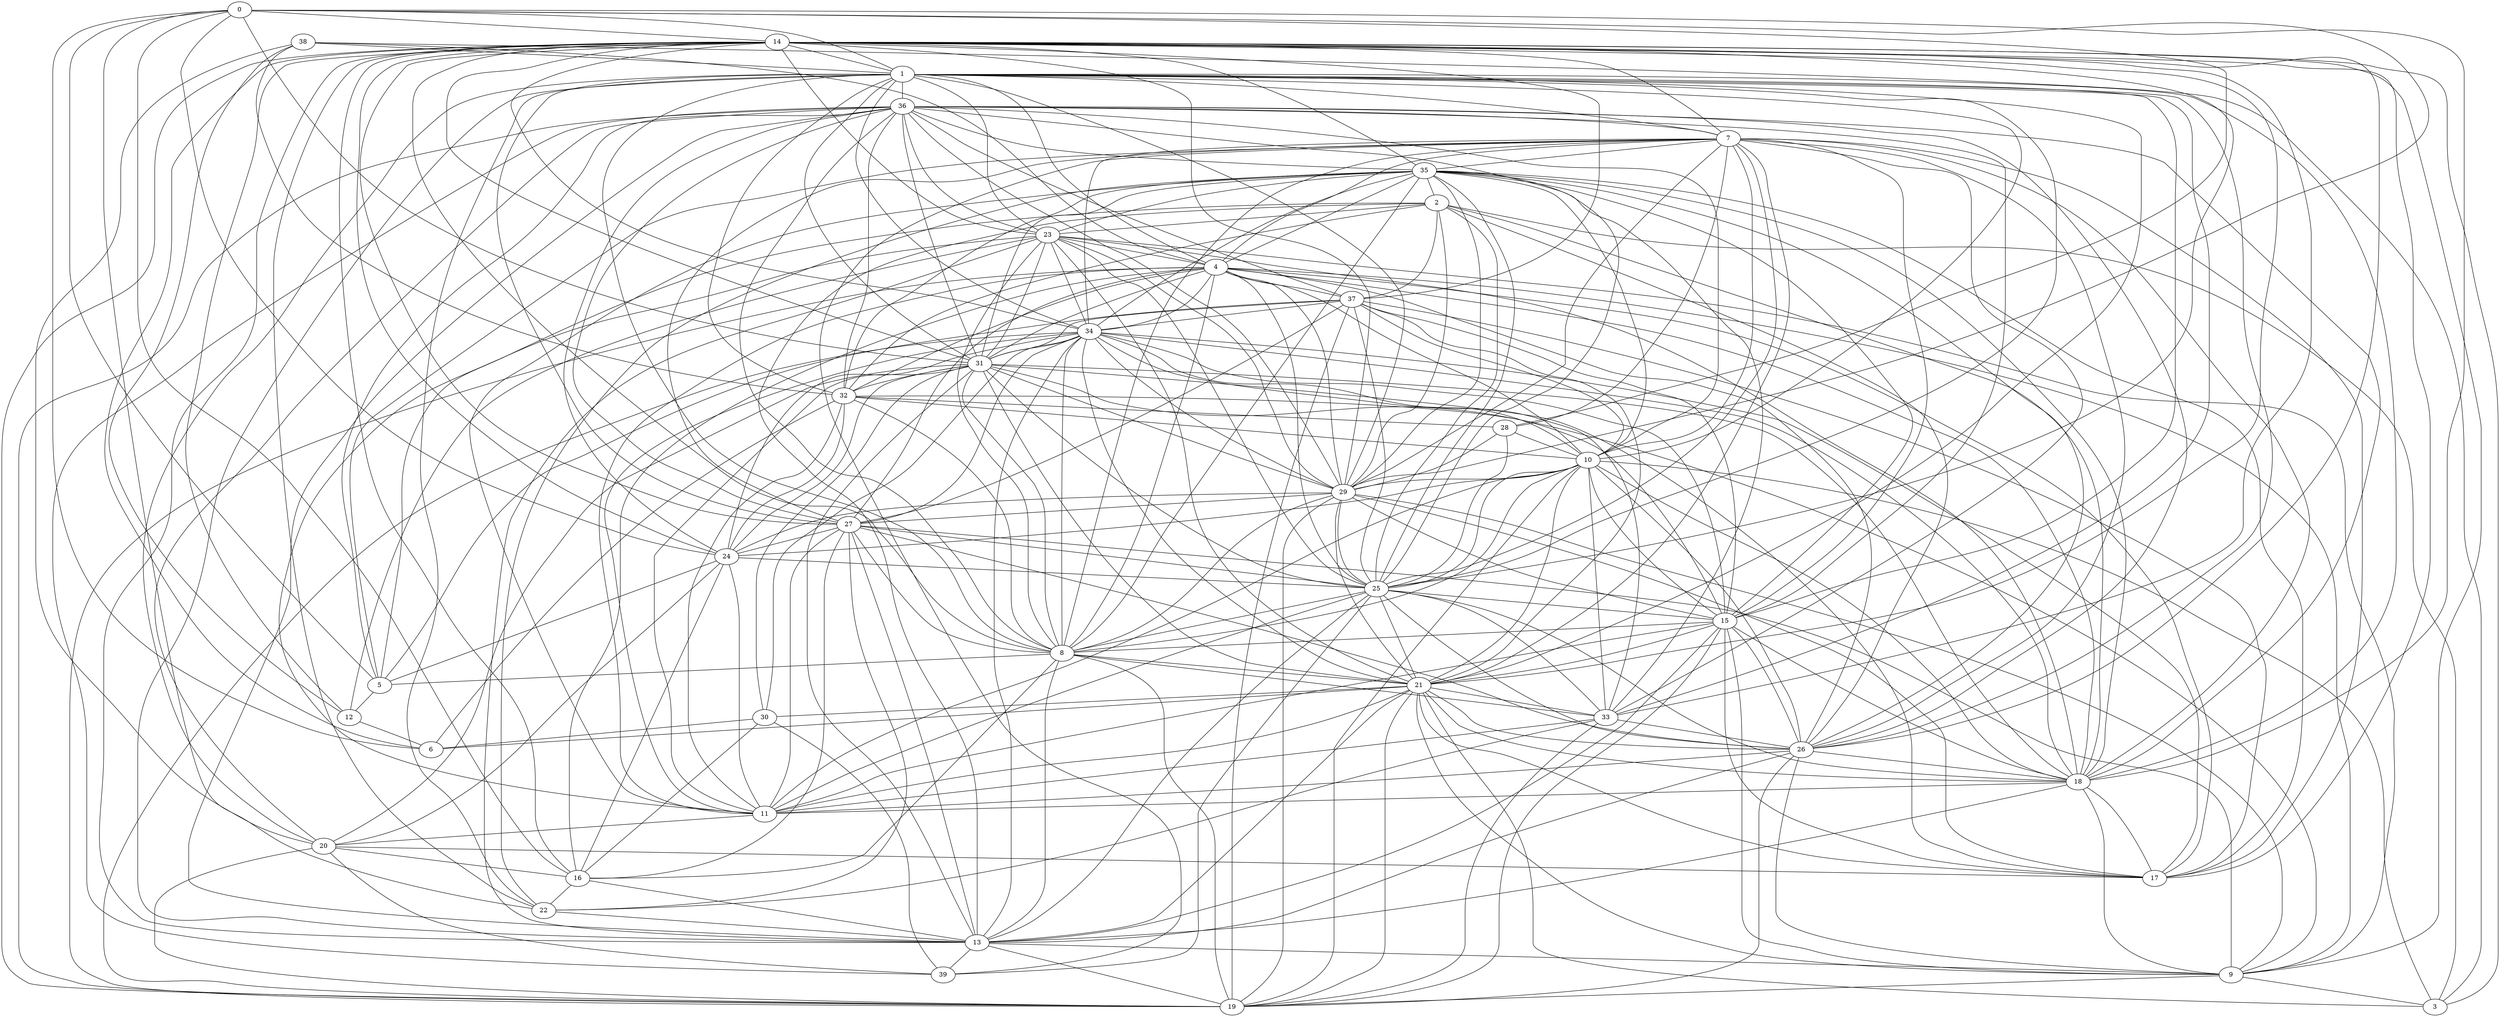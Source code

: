 graph G {
0;
1;
2;
3;
4;
5;
6;
7;
8;
9;
10;
11;
12;
13;
14;
15;
16;
17;
18;
19;
20;
21;
22;
23;
24;
25;
26;
27;
28;
29;
30;
31;
32;
33;
34;
35;
36;
37;
38;
39;
7--8 ;
19--15 ;
27--24 ;
38--12 ;
11--27 ;
15--36 ;
39--25 ;
38--4 ;
4--19 ;
5--24 ;
35--25 ;
3--10 ;
25--27 ;
35--31 ;
37--27 ;
5--37 ;
15--18 ;
17--4 ;
39--36 ;
38--32 ;
2--29 ;
19--29 ;
37--36 ;
16--4 ;
3--2 ;
22--14 ;
8--33 ;
33--19 ;
2--23 ;
26--11 ;
16--14 ;
20--39 ;
38--1 ;
1--22 ;
39--7 ;
24--32 ;
30--6 ;
26--15 ;
11--21 ;
38--3 ;
32--28 ;
12--6 ;
6--14 ;
20--1 ;
15--29 ;
15--9 ;
27--1 ;
20--19 ;
32--6 ;
13--9 ;
23--8 ;
14--12 ;
37--14 ;
9--3 ;
31--29 ;
15--8 ;
8--5 ;
8--25 ;
22--13 ;
3--14 ;
23--12 ;
38--20 ;
34--23 ;
10--24 ;
4--27 ;
21--6 ;
2--25 ;
25--28 ;
22--35 ;
20--16 ;
36--7 ;
32--8 ;
32--36 ;
20--31 ;
6--0 ;
34--30 ;
20--17 ;
0--24 ;
25--14 ;
21--3 ;
13--34 ;
21--37 ;
34--17 ;
9--21 ;
36--35 ;
11--32 ;
11--20 ;
36--20 ;
15--7 ;
5--12 ;
23--25 ;
11--24 ;
36--8 ;
5--36 ;
30--16 ;
29--28 ;
1--32 ;
24--31 ;
28--10 ;
26--14 ;
20--24 ;
7--33 ;
13--39 ;
16--0 ;
35--4 ;
7--26 ;
8--31 ;
15--11 ;
4--26 ;
0--28 ;
1--10 ;
0--22 ;
31--32 ;
1--13 ;
30--39 ;
4--37 ;
7--21 ;
24--25 ;
14--9 ;
7--5 ;
7--14 ;
35--2 ;
28--7 ;
4--7 ;
16--22 ;
29--0 ;
24--34 ;
8--16 ;
25--11 ;
25--36 ;
31--17 ;
29--7 ;
35--8 ;
14--35 ;
33--22 ;
9--26 ;
27--22 ;
34--14 ;
33--25 ;
27--16 ;
17--7 ;
31--30 ;
16--24 ;
13--2 ;
18--2 ;
33--11 ;
32--2 ;
10--36 ;
26--2 ;
4--34 ;
31--36 ;
29--17 ;
1--0 ;
4--11 ;
13--16 ;
1--33 ;
26--21 ;
32--10 ;
36--19 ;
10--37 ;
17--15 ;
15--37 ;
21--30 ;
5--2 ;
2--37 ;
24--29 ;
5--0 ;
0--18 ;
9--32 ;
26--25 ;
35--32 ;
13--25 ;
4--32 ;
33--10 ;
7--18 ;
0--31 ;
7--34 ;
14--24 ;
25--37 ;
27--34 ;
8--13 ;
36--13 ;
34--19 ;
0--14 ;
4--10 ;
7--25 ;
11--34 ;
8--4 ;
8--21 ;
1--36 ;
33--34 ;
14--31 ;
8--27 ;
10--7 ;
21--13 ;
14--13 ;
24--36 ;
13--18 ;
25--1 ;
15--21 ;
31--15 ;
7--1 ;
35--17 ;
9--19 ;
29--35 ;
7--35 ;
14--27 ;
37--34 ;
34--1 ;
14--29 ;
29--34 ;
13--31 ;
21--10 ;
4--9 ;
21--33 ;
1--31 ;
18--25 ;
29--36 ;
33--26 ;
21--17 ;
36--26 ;
18--36 ;
37--31 ;
21--23 ;
21--19 ;
17--14 ;
4--25 ;
23--29 ;
19--14 ;
10--29 ;
27--36 ;
36--23 ;
8--1 ;
29--21 ;
26--18 ;
17--37 ;
33--14 ;
9--29 ;
17--18 ;
27--13 ;
37--19 ;
31--4 ;
19--10 ;
35--23 ;
31--21 ;
23--4 ;
8--29 ;
1--21 ;
35--33 ;
19--13 ;
7--27 ;
25--10 ;
19--26 ;
21--18 ;
35--15 ;
13--15 ;
18--11 ;
34--21 ;
26--27 ;
9--27 ;
29--25 ;
35--26 ;
1--23 ;
13--26 ;
10--15 ;
1--18 ;
29--27 ;
23--31 ;
34--8 ;
21--25 ;
25--15 ;
1--4 ;
13--23 ;
26--1 ;
4--18 ;
9--18 ;
8--19 ;
15--34 ;
14--23 ;
10--26 ;
29--4 ;
10--35 ;
31--25 ;
34--31 ;
10--18 ;
31--11 ;
31--18 ;
34--10 ;
29--1 ;
18--34 ;
9--23 ;
11--23 ;
21--14 ;
18--35 ;
8--10 ;
1--15 ;
23--18 ;
8--14 ;
10--11 ;
14--1 ;
34--35 ;
35--11 ;
}
